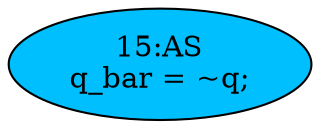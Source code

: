strict digraph "" {
	node [label="\N"];
	"15:AS"	 [ast="<pyverilog.vparser.ast.Assign object at 0x7ff6dc6951d0>",
		def_var="['q_bar']",
		fillcolor=deepskyblue,
		label="15:AS
q_bar = ~q;",
		statements="[]",
		style=filled,
		typ=Assign,
		use_var="['q']"];
}
